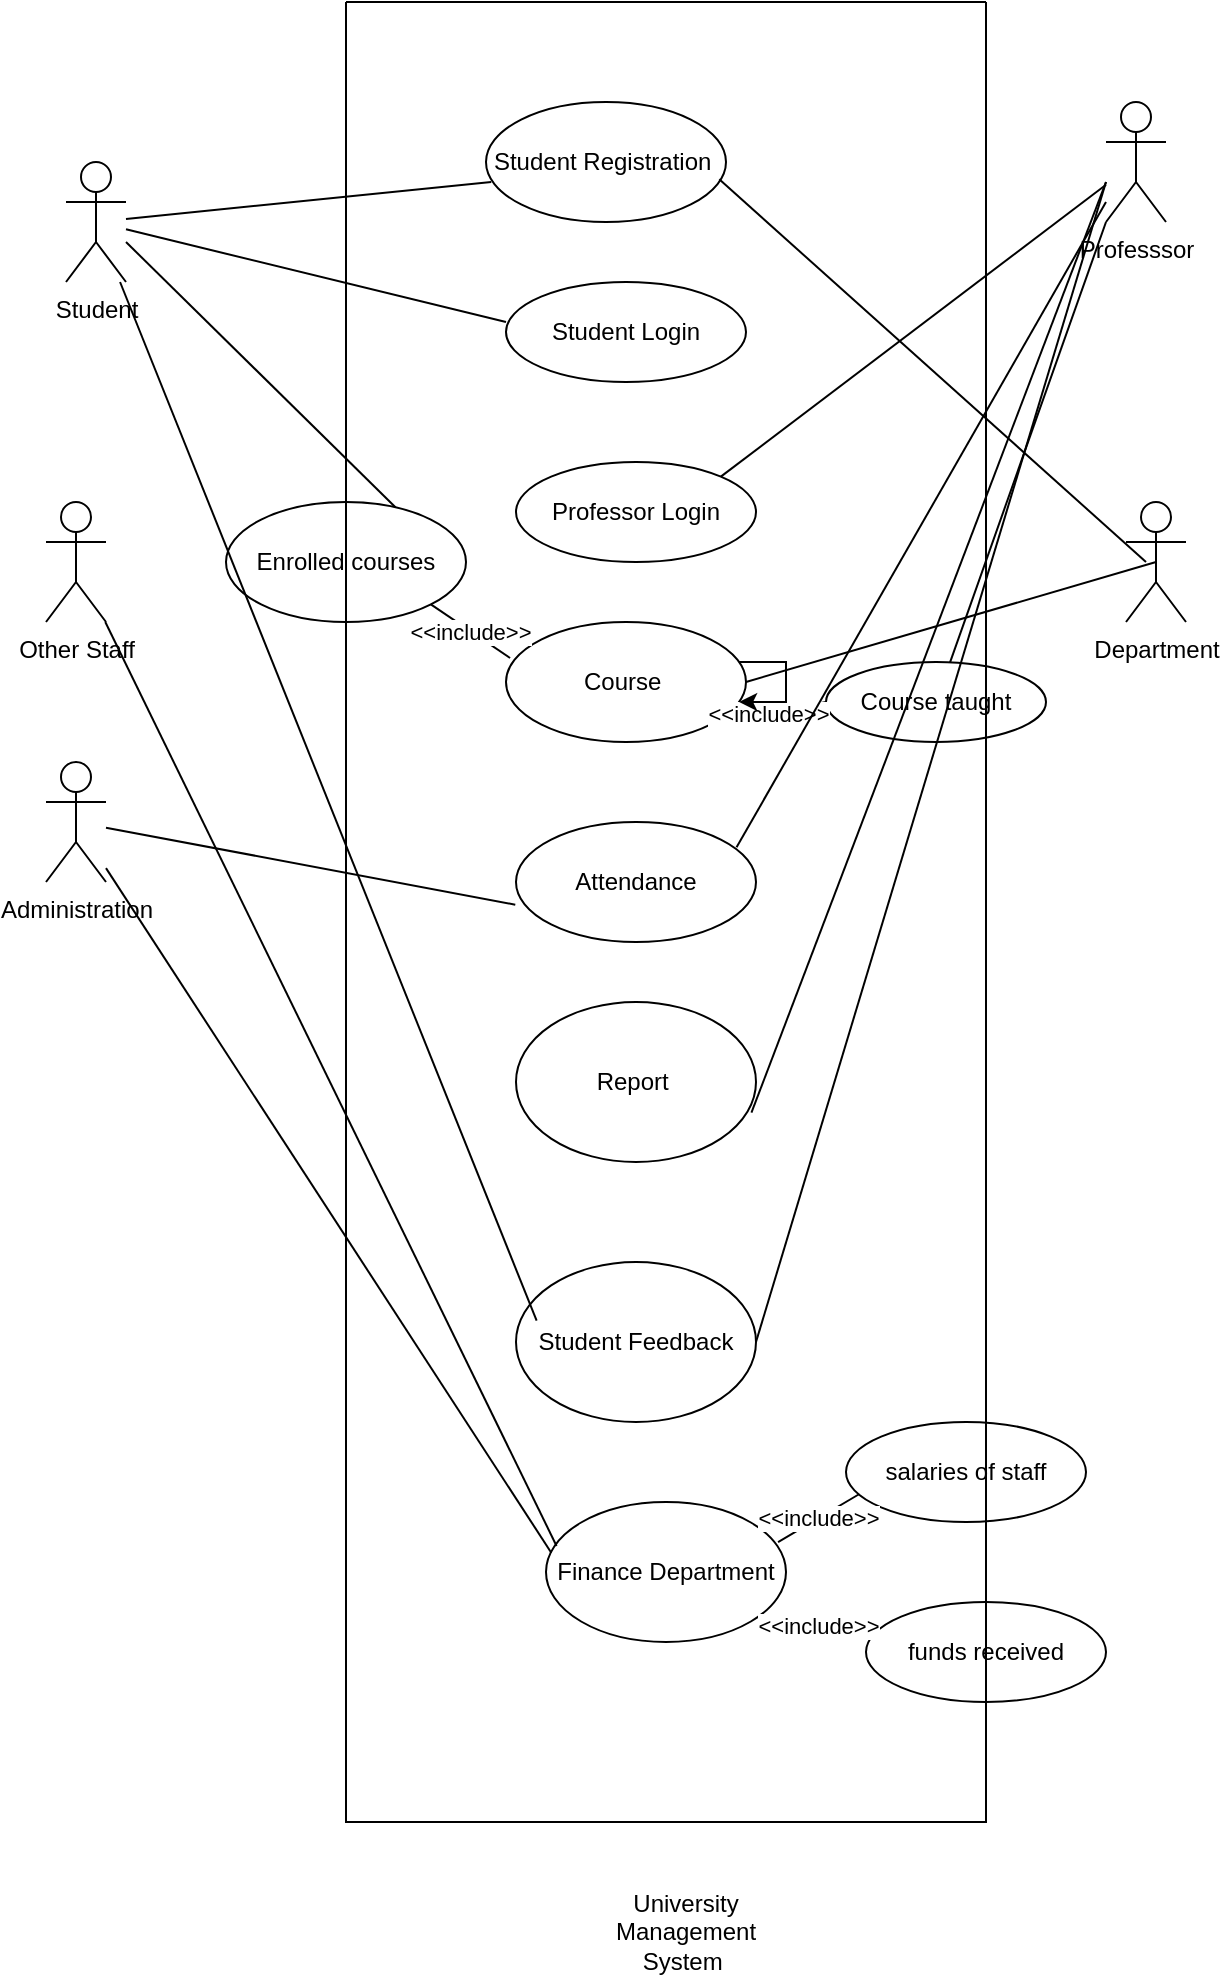 <mxfile version="24.3.1" type="github">
  <diagram id="R2lEEEUBdFMjLlhIrx00" name="Page-1">
    <mxGraphModel dx="794" dy="412" grid="1" gridSize="10" guides="1" tooltips="1" connect="1" arrows="1" fold="1" page="1" pageScale="1" pageWidth="850" pageHeight="1100" math="0" shadow="0" extFonts="Permanent Marker^https://fonts.googleapis.com/css?family=Permanent+Marker">
      <root>
        <mxCell id="0" />
        <mxCell id="1" parent="0" />
        <mxCell id="ZEa_kn3Be8tyTQr3NlBZ-3" value="Student" style="shape=umlActor;verticalLabelPosition=bottom;verticalAlign=top;html=1;outlineConnect=0;" vertex="1" parent="1">
          <mxGeometry x="140" y="80" width="30" height="60" as="geometry" />
        </mxCell>
        <mxCell id="ZEa_kn3Be8tyTQr3NlBZ-5" value="Professsor" style="shape=umlActor;verticalLabelPosition=bottom;verticalAlign=top;html=1;outlineConnect=0;" vertex="1" parent="1">
          <mxGeometry x="660" y="50" width="30" height="60" as="geometry" />
        </mxCell>
        <mxCell id="ZEa_kn3Be8tyTQr3NlBZ-6" value="Department" style="shape=umlActor;verticalLabelPosition=bottom;verticalAlign=top;html=1;outlineConnect=0;" vertex="1" parent="1">
          <mxGeometry x="670" y="250" width="30" height="60" as="geometry" />
        </mxCell>
        <mxCell id="ZEa_kn3Be8tyTQr3NlBZ-7" value="Other Staff" style="shape=umlActor;verticalLabelPosition=bottom;verticalAlign=top;html=1;outlineConnect=0;" vertex="1" parent="1">
          <mxGeometry x="130" y="250" width="30" height="60" as="geometry" />
        </mxCell>
        <mxCell id="ZEa_kn3Be8tyTQr3NlBZ-8" value="Administration" style="shape=umlActor;verticalLabelPosition=bottom;verticalAlign=top;html=1;outlineConnect=0;" vertex="1" parent="1">
          <mxGeometry x="130" y="380" width="30" height="60" as="geometry" />
        </mxCell>
        <mxCell id="ZEa_kn3Be8tyTQr3NlBZ-9" value="Student Registration&amp;nbsp;" style="ellipse;whiteSpace=wrap;html=1;" vertex="1" parent="1">
          <mxGeometry x="350" y="50" width="120" height="60" as="geometry" />
        </mxCell>
        <mxCell id="ZEa_kn3Be8tyTQr3NlBZ-10" value="Student Login" style="ellipse;whiteSpace=wrap;html=1;" vertex="1" parent="1">
          <mxGeometry x="360" y="140" width="120" height="50" as="geometry" />
        </mxCell>
        <mxCell id="ZEa_kn3Be8tyTQr3NlBZ-11" value="Professor Login" style="ellipse;whiteSpace=wrap;html=1;" vertex="1" parent="1">
          <mxGeometry x="365" y="230" width="120" height="50" as="geometry" />
        </mxCell>
        <mxCell id="ZEa_kn3Be8tyTQr3NlBZ-12" value="Course&amp;nbsp;" style="ellipse;whiteSpace=wrap;html=1;" vertex="1" parent="1">
          <mxGeometry x="360" y="310" width="120" height="60" as="geometry" />
        </mxCell>
        <mxCell id="ZEa_kn3Be8tyTQr3NlBZ-13" value="Attendance" style="ellipse;whiteSpace=wrap;html=1;" vertex="1" parent="1">
          <mxGeometry x="365" y="410" width="120" height="60" as="geometry" />
        </mxCell>
        <mxCell id="ZEa_kn3Be8tyTQr3NlBZ-14" value="Report&amp;nbsp;" style="ellipse;whiteSpace=wrap;html=1;" vertex="1" parent="1">
          <mxGeometry x="365" y="500" width="120" height="80" as="geometry" />
        </mxCell>
        <mxCell id="ZEa_kn3Be8tyTQr3NlBZ-15" value="Student Feedback" style="ellipse;whiteSpace=wrap;html=1;" vertex="1" parent="1">
          <mxGeometry x="365" y="630" width="120" height="80" as="geometry" />
        </mxCell>
        <mxCell id="ZEa_kn3Be8tyTQr3NlBZ-16" value="" style="endArrow=none;html=1;rounded=0;entryX=0.022;entryY=0.667;entryDx=0;entryDy=0;entryPerimeter=0;" edge="1" parent="1" source="ZEa_kn3Be8tyTQr3NlBZ-3" target="ZEa_kn3Be8tyTQr3NlBZ-9">
          <mxGeometry width="50" height="50" relative="1" as="geometry">
            <mxPoint x="340" y="220" as="sourcePoint" />
            <mxPoint x="390" y="170" as="targetPoint" />
          </mxGeometry>
        </mxCell>
        <mxCell id="ZEa_kn3Be8tyTQr3NlBZ-17" value="" style="endArrow=none;html=1;rounded=0;" edge="1" parent="1" source="ZEa_kn3Be8tyTQr3NlBZ-3">
          <mxGeometry width="50" height="50" relative="1" as="geometry">
            <mxPoint x="340" y="220" as="sourcePoint" />
            <mxPoint x="360" y="160" as="targetPoint" />
          </mxGeometry>
        </mxCell>
        <mxCell id="ZEa_kn3Be8tyTQr3NlBZ-18" value="" style="endArrow=none;html=1;rounded=0;exitX=1;exitY=0;exitDx=0;exitDy=0;" edge="1" parent="1" source="ZEa_kn3Be8tyTQr3NlBZ-11" target="ZEa_kn3Be8tyTQr3NlBZ-5">
          <mxGeometry width="50" height="50" relative="1" as="geometry">
            <mxPoint x="340" y="220" as="sourcePoint" />
            <mxPoint x="390" y="170" as="targetPoint" />
          </mxGeometry>
        </mxCell>
        <mxCell id="ZEa_kn3Be8tyTQr3NlBZ-19" value="Finance Department" style="ellipse;whiteSpace=wrap;html=1;" vertex="1" parent="1">
          <mxGeometry x="380" y="750" width="120" height="70" as="geometry" />
        </mxCell>
        <mxCell id="ZEa_kn3Be8tyTQr3NlBZ-20" value="" style="endArrow=none;html=1;rounded=0;entryX=0.044;entryY=0.314;entryDx=0;entryDy=0;entryPerimeter=0;" edge="1" parent="1" source="ZEa_kn3Be8tyTQr3NlBZ-7" target="ZEa_kn3Be8tyTQr3NlBZ-19">
          <mxGeometry width="50" height="50" relative="1" as="geometry">
            <mxPoint x="370" y="270" as="sourcePoint" />
            <mxPoint x="370" y="779.333" as="targetPoint" />
          </mxGeometry>
        </mxCell>
        <mxCell id="ZEa_kn3Be8tyTQr3NlBZ-21" value="" style="endArrow=none;html=1;rounded=0;entryX=0.5;entryY=0.5;entryDx=0;entryDy=0;entryPerimeter=0;exitX=1;exitY=0.5;exitDx=0;exitDy=0;" edge="1" parent="1" source="ZEa_kn3Be8tyTQr3NlBZ-12" target="ZEa_kn3Be8tyTQr3NlBZ-6">
          <mxGeometry width="50" height="50" relative="1" as="geometry">
            <mxPoint x="430" y="440" as="sourcePoint" />
            <mxPoint x="480" y="390" as="targetPoint" />
          </mxGeometry>
        </mxCell>
        <mxCell id="ZEa_kn3Be8tyTQr3NlBZ-22" value="" style="endArrow=none;html=1;rounded=0;exitX=0.972;exitY=0.644;exitDx=0;exitDy=0;exitPerimeter=0;" edge="1" parent="1" source="ZEa_kn3Be8tyTQr3NlBZ-9">
          <mxGeometry width="50" height="50" relative="1" as="geometry">
            <mxPoint x="450" y="190" as="sourcePoint" />
            <mxPoint x="680" y="280" as="targetPoint" />
          </mxGeometry>
        </mxCell>
        <mxCell id="ZEa_kn3Be8tyTQr3NlBZ-24" value="Course taught" style="ellipse;whiteSpace=wrap;html=1;" vertex="1" parent="1">
          <mxGeometry x="520" y="330" width="110" height="40" as="geometry" />
        </mxCell>
        <mxCell id="ZEa_kn3Be8tyTQr3NlBZ-26" value="Enrolled courses" style="ellipse;whiteSpace=wrap;html=1;" vertex="1" parent="1">
          <mxGeometry x="220" y="250" width="120" height="60" as="geometry" />
        </mxCell>
        <mxCell id="ZEa_kn3Be8tyTQr3NlBZ-27" value="&amp;lt;&amp;lt;include&amp;gt;&amp;gt;" style="endArrow=none;html=1;rounded=0;exitX=1;exitY=1;exitDx=0;exitDy=0;entryX=0.017;entryY=0.3;entryDx=0;entryDy=0;entryPerimeter=0;" edge="1" parent="1" source="ZEa_kn3Be8tyTQr3NlBZ-26" target="ZEa_kn3Be8tyTQr3NlBZ-12">
          <mxGeometry width="50" height="50" relative="1" as="geometry">
            <mxPoint x="440" y="300" as="sourcePoint" />
            <mxPoint x="490" y="250" as="targetPoint" />
          </mxGeometry>
        </mxCell>
        <mxCell id="ZEa_kn3Be8tyTQr3NlBZ-28" value="&amp;lt;&amp;lt;include&amp;gt;&amp;gt;" style="endArrow=none;html=1;rounded=0;exitX=1;exitY=1;exitDx=0;exitDy=0;entryX=0;entryY=0.5;entryDx=0;entryDy=0;" edge="1" parent="1" source="ZEa_kn3Be8tyTQr3NlBZ-12" target="ZEa_kn3Be8tyTQr3NlBZ-24">
          <mxGeometry width="50" height="50" relative="1" as="geometry">
            <mxPoint x="440" y="300" as="sourcePoint" />
            <mxPoint x="490" y="250" as="targetPoint" />
          </mxGeometry>
        </mxCell>
        <mxCell id="ZEa_kn3Be8tyTQr3NlBZ-29" value="" style="endArrow=none;html=1;rounded=0;entryX=0.706;entryY=0.044;entryDx=0;entryDy=0;entryPerimeter=0;" edge="1" parent="1" target="ZEa_kn3Be8tyTQr3NlBZ-26">
          <mxGeometry width="50" height="50" relative="1" as="geometry">
            <mxPoint x="170" y="120" as="sourcePoint" />
            <mxPoint x="480" y="230" as="targetPoint" />
          </mxGeometry>
        </mxCell>
        <mxCell id="ZEa_kn3Be8tyTQr3NlBZ-30" value="" style="endArrow=none;html=1;rounded=0;entryX=0;entryY=1;entryDx=0;entryDy=0;entryPerimeter=0;" edge="1" parent="1" source="ZEa_kn3Be8tyTQr3NlBZ-24" target="ZEa_kn3Be8tyTQr3NlBZ-5">
          <mxGeometry width="50" height="50" relative="1" as="geometry">
            <mxPoint x="430" y="280" as="sourcePoint" />
            <mxPoint x="480" y="230" as="targetPoint" />
          </mxGeometry>
        </mxCell>
        <mxCell id="ZEa_kn3Be8tyTQr3NlBZ-31" value="" style="endArrow=none;html=1;rounded=0;entryX=0.022;entryY=0.362;entryDx=0;entryDy=0;entryPerimeter=0;" edge="1" parent="1" source="ZEa_kn3Be8tyTQr3NlBZ-8" target="ZEa_kn3Be8tyTQr3NlBZ-19">
          <mxGeometry width="50" height="50" relative="1" as="geometry">
            <mxPoint x="440" y="640" as="sourcePoint" />
            <mxPoint x="490" y="590" as="targetPoint" />
          </mxGeometry>
        </mxCell>
        <mxCell id="ZEa_kn3Be8tyTQr3NlBZ-32" value="" style="endArrow=none;html=1;rounded=0;entryX=-0.003;entryY=0.689;entryDx=0;entryDy=0;entryPerimeter=0;" edge="1" parent="1" source="ZEa_kn3Be8tyTQr3NlBZ-8" target="ZEa_kn3Be8tyTQr3NlBZ-13">
          <mxGeometry width="50" height="50" relative="1" as="geometry">
            <mxPoint x="450" y="370" as="sourcePoint" />
            <mxPoint x="500" y="320" as="targetPoint" />
          </mxGeometry>
        </mxCell>
        <mxCell id="ZEa_kn3Be8tyTQr3NlBZ-33" value="" style="endArrow=none;html=1;rounded=0;entryX=0.086;entryY=0.367;entryDx=0;entryDy=0;entryPerimeter=0;" edge="1" parent="1" source="ZEa_kn3Be8tyTQr3NlBZ-3" target="ZEa_kn3Be8tyTQr3NlBZ-15">
          <mxGeometry width="50" height="50" relative="1" as="geometry">
            <mxPoint x="420" y="290" as="sourcePoint" />
            <mxPoint x="470" y="240" as="targetPoint" />
          </mxGeometry>
        </mxCell>
        <mxCell id="ZEa_kn3Be8tyTQr3NlBZ-34" value="" style="endArrow=none;html=1;rounded=0;exitX=1;exitY=0.5;exitDx=0;exitDy=0;" edge="1" parent="1" source="ZEa_kn3Be8tyTQr3NlBZ-15">
          <mxGeometry width="50" height="50" relative="1" as="geometry">
            <mxPoint x="500" y="240" as="sourcePoint" />
            <mxPoint x="660" y="90" as="targetPoint" />
          </mxGeometry>
        </mxCell>
        <mxCell id="ZEa_kn3Be8tyTQr3NlBZ-35" value="" style="endArrow=none;html=1;rounded=0;exitX=0.981;exitY=0.692;exitDx=0;exitDy=0;exitPerimeter=0;" edge="1" parent="1" source="ZEa_kn3Be8tyTQr3NlBZ-14">
          <mxGeometry width="50" height="50" relative="1" as="geometry">
            <mxPoint x="540" y="290" as="sourcePoint" />
            <mxPoint x="660" y="90" as="targetPoint" />
          </mxGeometry>
        </mxCell>
        <mxCell id="ZEa_kn3Be8tyTQr3NlBZ-36" value="" style="endArrow=none;html=1;rounded=0;exitX=0.919;exitY=0.211;exitDx=0;exitDy=0;exitPerimeter=0;" edge="1" parent="1" source="ZEa_kn3Be8tyTQr3NlBZ-13">
          <mxGeometry width="50" height="50" relative="1" as="geometry">
            <mxPoint x="560" y="310" as="sourcePoint" />
            <mxPoint x="660" y="100" as="targetPoint" />
          </mxGeometry>
        </mxCell>
        <mxCell id="ZEa_kn3Be8tyTQr3NlBZ-37" value="salaries of staff" style="ellipse;whiteSpace=wrap;html=1;" vertex="1" parent="1">
          <mxGeometry x="530" y="710" width="120" height="50" as="geometry" />
        </mxCell>
        <mxCell id="ZEa_kn3Be8tyTQr3NlBZ-38" value="funds received" style="ellipse;whiteSpace=wrap;html=1;" vertex="1" parent="1">
          <mxGeometry x="540" y="800" width="120" height="50" as="geometry" />
        </mxCell>
        <mxCell id="ZEa_kn3Be8tyTQr3NlBZ-39" value="&amp;lt;&amp;lt;include&amp;gt;&amp;gt;" style="endArrow=none;html=1;rounded=0;exitX=0.967;exitY=0.286;exitDx=0;exitDy=0;exitPerimeter=0;entryX=0.056;entryY=0.72;entryDx=0;entryDy=0;entryPerimeter=0;" edge="1" parent="1" source="ZEa_kn3Be8tyTQr3NlBZ-19" target="ZEa_kn3Be8tyTQr3NlBZ-37">
          <mxGeometry width="50" height="50" relative="1" as="geometry">
            <mxPoint x="450" y="790" as="sourcePoint" />
            <mxPoint x="500" y="740" as="targetPoint" />
          </mxGeometry>
        </mxCell>
        <mxCell id="ZEa_kn3Be8tyTQr3NlBZ-40" value="&amp;lt;&amp;lt;include&amp;gt;&amp;gt;" style="endArrow=none;html=1;rounded=0;exitX=0.928;exitY=0.819;exitDx=0;exitDy=0;exitPerimeter=0;entryX=0.011;entryY=0.347;entryDx=0;entryDy=0;entryPerimeter=0;" edge="1" parent="1" source="ZEa_kn3Be8tyTQr3NlBZ-19" target="ZEa_kn3Be8tyTQr3NlBZ-38">
          <mxGeometry width="50" height="50" relative="1" as="geometry">
            <mxPoint x="450" y="790" as="sourcePoint" />
            <mxPoint x="500" y="740" as="targetPoint" />
          </mxGeometry>
        </mxCell>
        <mxCell id="ZEa_kn3Be8tyTQr3NlBZ-41" value="" style="swimlane;startSize=0;" vertex="1" parent="1">
          <mxGeometry x="280" width="320" height="910" as="geometry" />
        </mxCell>
        <mxCell id="ZEa_kn3Be8tyTQr3NlBZ-42" style="edgeStyle=orthogonalEdgeStyle;rounded=0;orthogonalLoop=1;jettySize=auto;html=1;" edge="1" parent="1" source="ZEa_kn3Be8tyTQr3NlBZ-12" target="ZEa_kn3Be8tyTQr3NlBZ-12">
          <mxGeometry relative="1" as="geometry" />
        </mxCell>
        <mxCell id="ZEa_kn3Be8tyTQr3NlBZ-46" value="University Management System&amp;nbsp;" style="text;html=1;align=center;verticalAlign=middle;whiteSpace=wrap;rounded=0;" vertex="1" parent="1">
          <mxGeometry x="420" y="950" width="60" height="30" as="geometry" />
        </mxCell>
      </root>
    </mxGraphModel>
  </diagram>
</mxfile>
